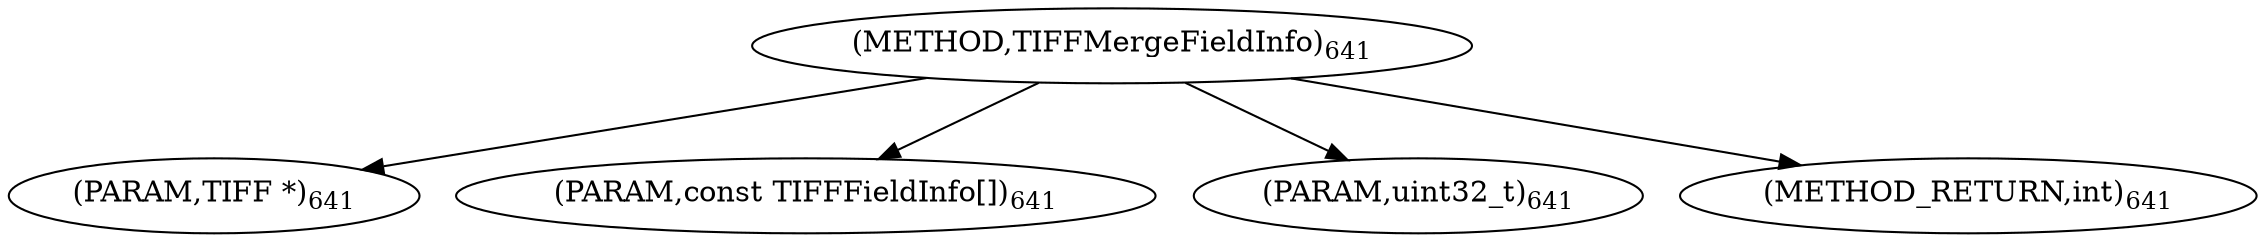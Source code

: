 digraph "TIFFMergeFieldInfo" {  
"9393" [label = <(METHOD,TIFFMergeFieldInfo)<SUB>641</SUB>> ]
"9394" [label = <(PARAM,TIFF *)<SUB>641</SUB>> ]
"9395" [label = <(PARAM,const TIFFFieldInfo[])<SUB>641</SUB>> ]
"9396" [label = <(PARAM,uint32_t)<SUB>641</SUB>> ]
"9397" [label = <(METHOD_RETURN,int)<SUB>641</SUB>> ]
  "9393" -> "9394" 
  "9393" -> "9395" 
  "9393" -> "9396" 
  "9393" -> "9397" 
}
